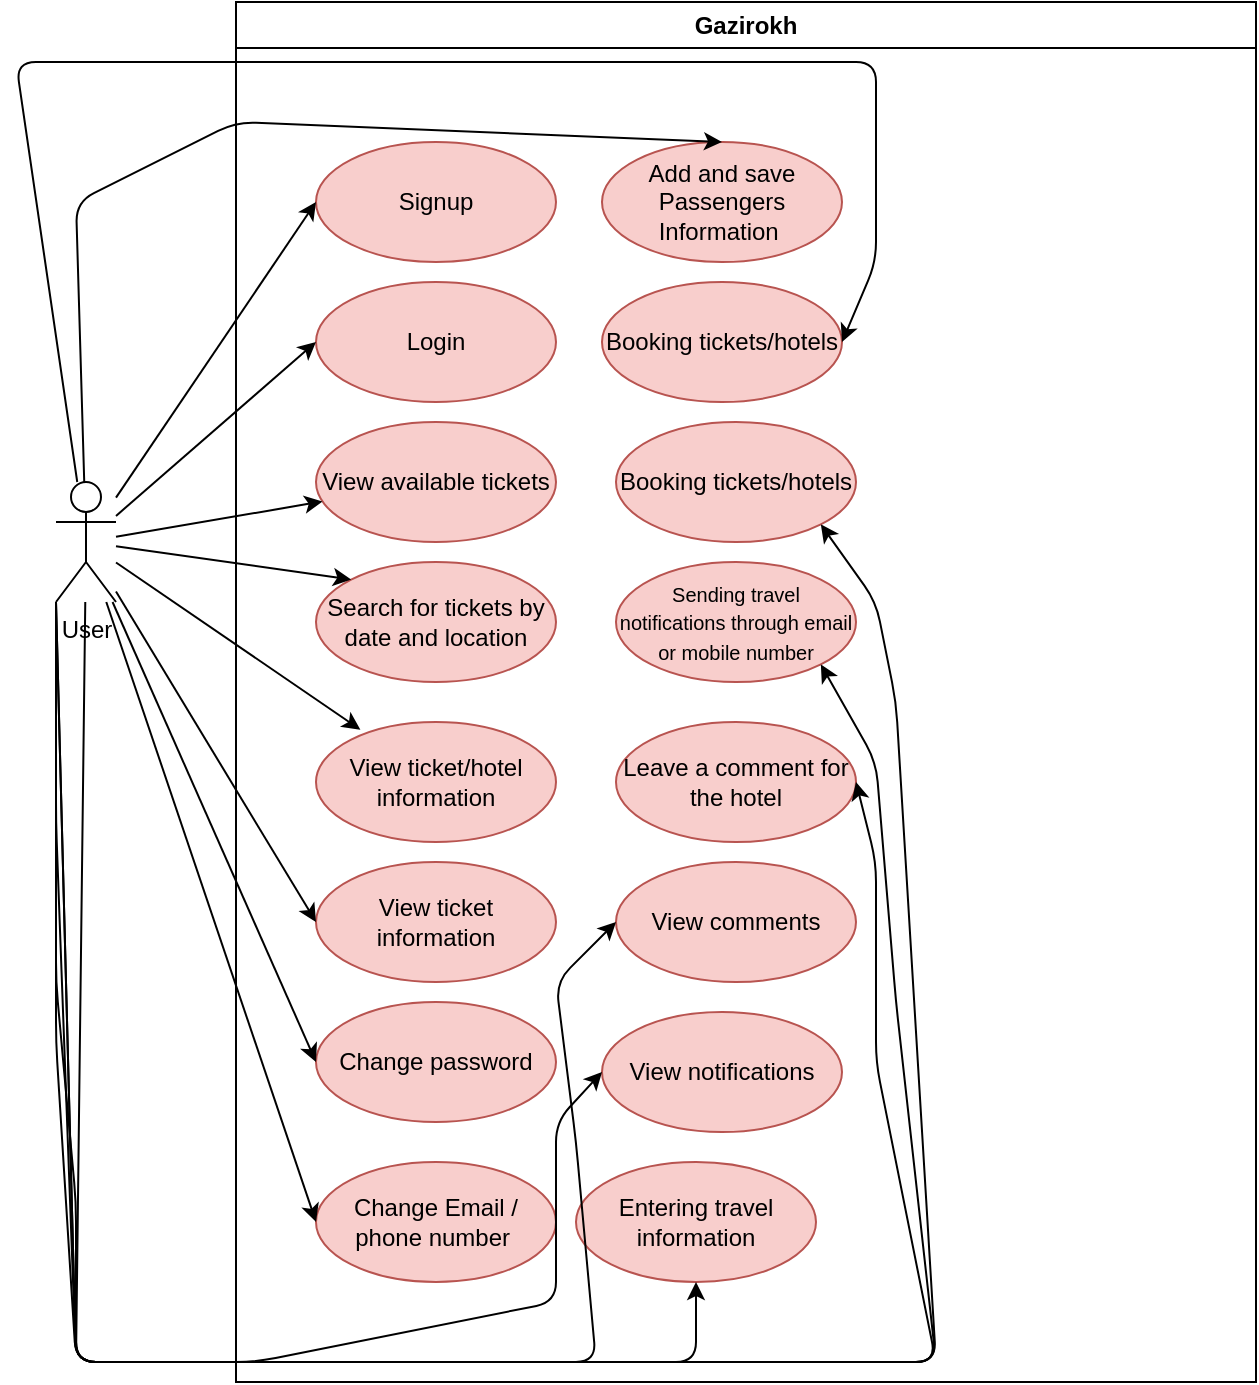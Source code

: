 <mxfile>
    <diagram id="uGr6pqzSf5wmqq4ymq9U" name="Page-1">
        <mxGraphModel dx="929" dy="619" grid="1" gridSize="10" guides="1" tooltips="1" connect="1" arrows="1" fold="1" page="1" pageScale="1" pageWidth="827" pageHeight="1169" math="0" shadow="0">
            <root>
                <mxCell id="0"/>
                <mxCell id="1" parent="0"/>
                <mxCell id="2" value="Gazirokh" style="swimlane;whiteSpace=wrap;html=1;" vertex="1" parent="1">
                    <mxGeometry x="220" y="50" width="510" height="690" as="geometry"/>
                </mxCell>
                <mxCell id="4" value="Signup" style="ellipse;whiteSpace=wrap;html=1;fillColor=#f8cecc;strokeColor=#b85450;" vertex="1" parent="2">
                    <mxGeometry x="40" y="70" width="120" height="60" as="geometry"/>
                </mxCell>
                <mxCell id="6" value="Login" style="ellipse;whiteSpace=wrap;html=1;fillColor=#f8cecc;strokeColor=#b85450;" vertex="1" parent="2">
                    <mxGeometry x="40" y="140" width="120" height="60" as="geometry"/>
                </mxCell>
                <mxCell id="7" value="View available tickets" style="ellipse;whiteSpace=wrap;html=1;fillColor=#f8cecc;strokeColor=#b85450;" vertex="1" parent="2">
                    <mxGeometry x="40" y="210" width="120" height="60" as="geometry"/>
                </mxCell>
                <mxCell id="8" value="Search for tickets by date and location" style="ellipse;whiteSpace=wrap;html=1;fillColor=#f8cecc;strokeColor=#b85450;" vertex="1" parent="2">
                    <mxGeometry x="40" y="280" width="120" height="60" as="geometry"/>
                </mxCell>
                <mxCell id="9" value="View ticket/hotel information" style="ellipse;whiteSpace=wrap;html=1;fillColor=#f8cecc;strokeColor=#b85450;" vertex="1" parent="2">
                    <mxGeometry x="40" y="360" width="120" height="60" as="geometry"/>
                </mxCell>
                <mxCell id="23" value="Change password" style="ellipse;whiteSpace=wrap;html=1;fillColor=#f8cecc;strokeColor=#b85450;" vertex="1" parent="2">
                    <mxGeometry x="40" y="500" width="120" height="60" as="geometry"/>
                </mxCell>
                <mxCell id="24" value="Change Email / phone number&amp;nbsp;" style="ellipse;whiteSpace=wrap;html=1;fillColor=#f8cecc;strokeColor=#b85450;" vertex="1" parent="2">
                    <mxGeometry x="40" y="580" width="120" height="60" as="geometry"/>
                </mxCell>
                <mxCell id="25" value="Add and save Passengers Information&amp;nbsp;" style="ellipse;whiteSpace=wrap;html=1;fillColor=#f8cecc;strokeColor=#b85450;" vertex="1" parent="2">
                    <mxGeometry x="183" y="70" width="120" height="60" as="geometry"/>
                </mxCell>
                <mxCell id="26" value="Booking tickets/hotels" style="ellipse;whiteSpace=wrap;html=1;fillColor=#f8cecc;strokeColor=#b85450;" vertex="1" parent="2">
                    <mxGeometry x="183" y="140" width="120" height="60" as="geometry"/>
                </mxCell>
                <mxCell id="27" value="Booking tickets/hotels" style="ellipse;whiteSpace=wrap;html=1;fillColor=#f8cecc;strokeColor=#b85450;" vertex="1" parent="2">
                    <mxGeometry x="190" y="210" width="120" height="60" as="geometry"/>
                </mxCell>
                <mxCell id="28" value="View ticket information" style="ellipse;whiteSpace=wrap;html=1;fillColor=#f8cecc;strokeColor=#b85450;" vertex="1" parent="2">
                    <mxGeometry x="40" y="430" width="120" height="60" as="geometry"/>
                </mxCell>
                <mxCell id="29" value="&lt;font style=&quot;font-size: 10px;&quot;&gt;Sending travel notifications through email or mobile number&lt;/font&gt;" style="ellipse;whiteSpace=wrap;html=1;fillColor=#f8cecc;strokeColor=#b85450;" vertex="1" parent="2">
                    <mxGeometry x="190" y="280" width="120" height="60" as="geometry"/>
                </mxCell>
                <mxCell id="41" value="&lt;font&gt;Leave a comment for the hotel&lt;/font&gt;" style="ellipse;whiteSpace=wrap;html=1;fillColor=#f8cecc;strokeColor=#b85450;" vertex="1" parent="2">
                    <mxGeometry x="190" y="360" width="120" height="60" as="geometry"/>
                </mxCell>
                <mxCell id="43" value="&lt;font&gt;View comments&lt;/font&gt;" style="ellipse;whiteSpace=wrap;html=1;fillColor=#f8cecc;strokeColor=#b85450;" vertex="1" parent="2">
                    <mxGeometry x="190" y="430" width="120" height="60" as="geometry"/>
                </mxCell>
                <mxCell id="45" value="&lt;font&gt;View notifications&lt;/font&gt;" style="ellipse;whiteSpace=wrap;html=1;fillColor=#f8cecc;strokeColor=#b85450;" vertex="1" parent="2">
                    <mxGeometry x="183" y="505" width="120" height="60" as="geometry"/>
                </mxCell>
                <mxCell id="47" value="&lt;font&gt;Entering travel information&lt;/font&gt;" style="ellipse;whiteSpace=wrap;html=1;fillColor=#f8cecc;strokeColor=#b85450;" vertex="1" parent="2">
                    <mxGeometry x="170" y="580" width="120" height="60" as="geometry"/>
                </mxCell>
                <mxCell id="18" style="edgeStyle=none;html=1;entryX=0;entryY=0.5;entryDx=0;entryDy=0;" edge="1" parent="1" source="5" target="4">
                    <mxGeometry relative="1" as="geometry"/>
                </mxCell>
                <mxCell id="19" style="edgeStyle=none;html=1;entryX=0;entryY=0.5;entryDx=0;entryDy=0;" edge="1" parent="1" source="5" target="6">
                    <mxGeometry relative="1" as="geometry"/>
                </mxCell>
                <mxCell id="20" style="edgeStyle=none;html=1;" edge="1" parent="1" source="5" target="7">
                    <mxGeometry relative="1" as="geometry"/>
                </mxCell>
                <mxCell id="21" style="edgeStyle=none;html=1;entryX=0;entryY=0;entryDx=0;entryDy=0;" edge="1" parent="1" source="5" target="8">
                    <mxGeometry relative="1" as="geometry"/>
                </mxCell>
                <mxCell id="30" style="edgeStyle=none;html=1;entryX=0;entryY=0.5;entryDx=0;entryDy=0;" edge="1" parent="1" source="5" target="28">
                    <mxGeometry relative="1" as="geometry"/>
                </mxCell>
                <mxCell id="34" style="edgeStyle=none;html=1;entryX=0;entryY=0.5;entryDx=0;entryDy=0;" edge="1" parent="1" source="5" target="23">
                    <mxGeometry relative="1" as="geometry"/>
                </mxCell>
                <mxCell id="35" style="edgeStyle=none;html=1;entryX=0;entryY=0.5;entryDx=0;entryDy=0;" edge="1" parent="1" source="5" target="24">
                    <mxGeometry relative="1" as="geometry"/>
                </mxCell>
                <mxCell id="37" style="edgeStyle=none;html=1;entryX=0.5;entryY=0;entryDx=0;entryDy=0;" edge="1" parent="1" source="5" target="25">
                    <mxGeometry relative="1" as="geometry">
                        <Array as="points">
                            <mxPoint x="140" y="150"/>
                            <mxPoint x="220" y="110"/>
                        </Array>
                    </mxGeometry>
                </mxCell>
                <mxCell id="38" style="edgeStyle=none;html=1;entryX=1;entryY=0.5;entryDx=0;entryDy=0;" edge="1" parent="1" source="5" target="26">
                    <mxGeometry relative="1" as="geometry">
                        <Array as="points">
                            <mxPoint x="110" y="80"/>
                            <mxPoint x="540" y="80"/>
                            <mxPoint x="540" y="140"/>
                            <mxPoint x="540" y="180"/>
                        </Array>
                    </mxGeometry>
                </mxCell>
                <mxCell id="39" style="edgeStyle=none;html=1;entryX=1;entryY=1;entryDx=0;entryDy=0;exitX=0;exitY=1;exitDx=0;exitDy=0;exitPerimeter=0;" edge="1" parent="1" source="5" target="29">
                    <mxGeometry relative="1" as="geometry">
                        <Array as="points">
                            <mxPoint x="140" y="730"/>
                            <mxPoint x="340" y="730"/>
                            <mxPoint x="470" y="730"/>
                            <mxPoint x="570" y="730"/>
                            <mxPoint x="550" y="550"/>
                            <mxPoint x="540" y="430"/>
                        </Array>
                    </mxGeometry>
                </mxCell>
                <mxCell id="40" style="edgeStyle=none;html=1;entryX=1;entryY=1;entryDx=0;entryDy=0;exitX=0;exitY=1;exitDx=0;exitDy=0;exitPerimeter=0;" edge="1" parent="1" source="5" target="27">
                    <mxGeometry relative="1" as="geometry">
                        <Array as="points">
                            <mxPoint x="140" y="730"/>
                            <mxPoint x="570" y="730"/>
                            <mxPoint x="550" y="400"/>
                            <mxPoint x="540" y="350"/>
                        </Array>
                    </mxGeometry>
                </mxCell>
                <mxCell id="42" style="edgeStyle=none;html=1;exitX=0;exitY=1;exitDx=0;exitDy=0;exitPerimeter=0;entryX=1;entryY=0.5;entryDx=0;entryDy=0;" edge="1" parent="1" source="5" target="41">
                    <mxGeometry relative="1" as="geometry">
                        <mxPoint x="220" y="720" as="targetPoint"/>
                        <Array as="points">
                            <mxPoint x="130" y="460"/>
                            <mxPoint x="140" y="730"/>
                            <mxPoint x="470" y="730"/>
                            <mxPoint x="570" y="730"/>
                            <mxPoint x="540" y="580"/>
                            <mxPoint x="540" y="480"/>
                        </Array>
                    </mxGeometry>
                </mxCell>
                <mxCell id="44" style="edgeStyle=none;html=1;entryX=0;entryY=0.5;entryDx=0;entryDy=0;exitX=0;exitY=1;exitDx=0;exitDy=0;exitPerimeter=0;" edge="1" parent="1" source="5" target="43">
                    <mxGeometry relative="1" as="geometry">
                        <Array as="points">
                            <mxPoint x="130" y="540"/>
                            <mxPoint x="140" y="650"/>
                            <mxPoint x="140" y="730"/>
                            <mxPoint x="200" y="730"/>
                            <mxPoint x="400" y="730"/>
                            <mxPoint x="390" y="620"/>
                            <mxPoint x="380" y="540"/>
                        </Array>
                    </mxGeometry>
                </mxCell>
                <mxCell id="46" style="edgeStyle=none;html=1;entryX=0;entryY=0.5;entryDx=0;entryDy=0;exitX=0;exitY=1;exitDx=0;exitDy=0;exitPerimeter=0;" edge="1" parent="1" source="5" target="45">
                    <mxGeometry relative="1" as="geometry">
                        <Array as="points">
                            <mxPoint x="130" y="570"/>
                            <mxPoint x="140" y="730"/>
                            <mxPoint x="230" y="730"/>
                            <mxPoint x="380" y="700"/>
                            <mxPoint x="380" y="610"/>
                        </Array>
                    </mxGeometry>
                </mxCell>
                <mxCell id="48" style="edgeStyle=none;html=1;entryX=0.5;entryY=1;entryDx=0;entryDy=0;" edge="1" parent="1" source="5" target="47">
                    <mxGeometry relative="1" as="geometry">
                        <Array as="points">
                            <mxPoint x="140" y="730"/>
                            <mxPoint x="450" y="730"/>
                        </Array>
                    </mxGeometry>
                </mxCell>
                <mxCell id="5" value="User&lt;div&gt;&lt;br&gt;&lt;/div&gt;" style="shape=umlActor;verticalLabelPosition=bottom;verticalAlign=top;html=1;" vertex="1" parent="1">
                    <mxGeometry x="130" y="290" width="30" height="60" as="geometry"/>
                </mxCell>
                <mxCell id="22" style="edgeStyle=none;html=1;entryX=0.185;entryY=0.064;entryDx=0;entryDy=0;entryPerimeter=0;" edge="1" parent="1" source="5" target="9">
                    <mxGeometry relative="1" as="geometry"/>
                </mxCell>
            </root>
        </mxGraphModel>
    </diagram>
</mxfile>